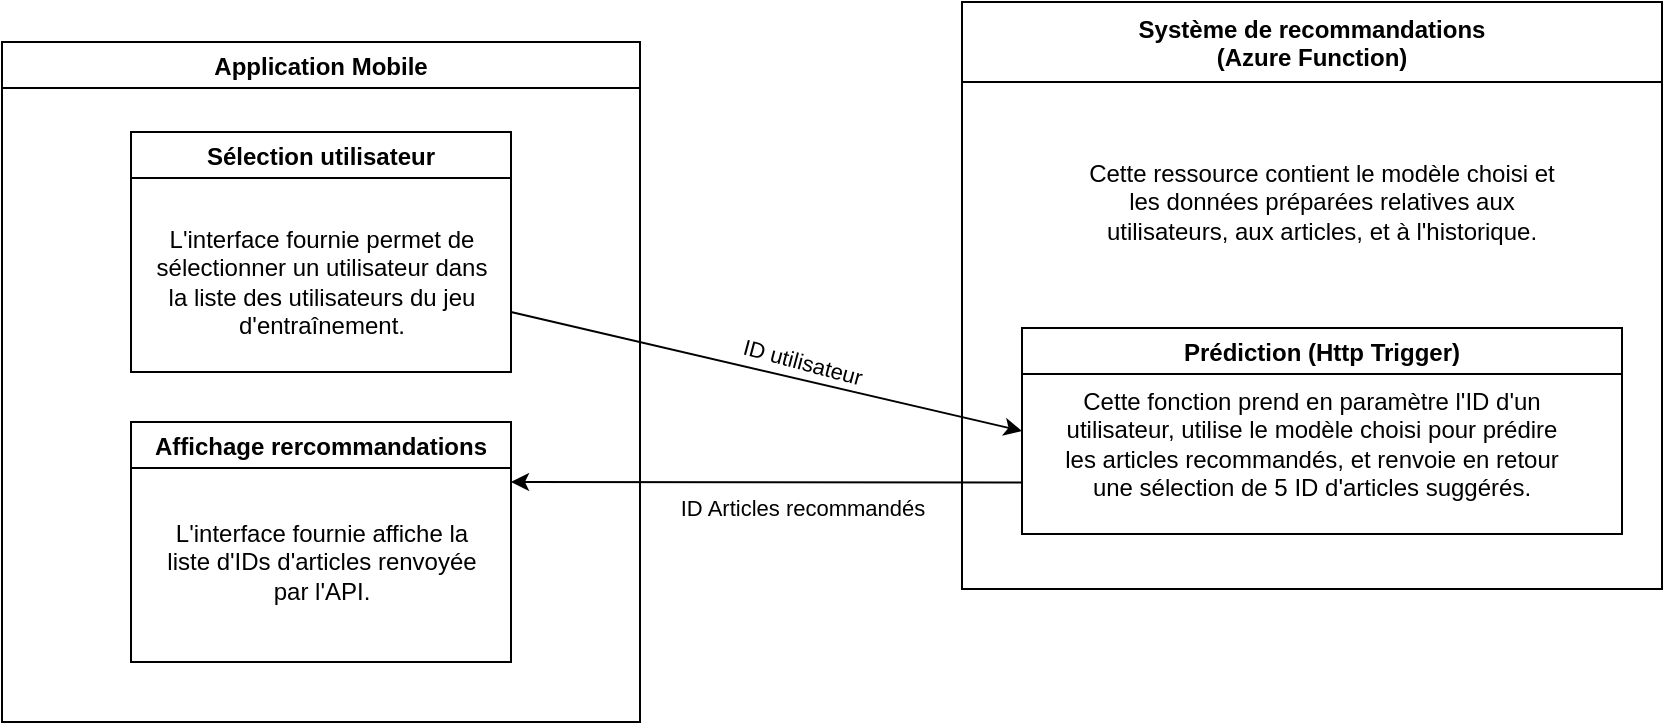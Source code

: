 <mxfile version="17.4.0" type="device"><diagram id="Fg7YRWWY_yKMhuWoSxDw" name="Page-1"><mxGraphModel dx="1422" dy="705" grid="1" gridSize="10" guides="1" tooltips="1" connect="1" arrows="1" fold="1" page="1" pageScale="1" pageWidth="827" pageHeight="1169" math="0" shadow="0"><root><mxCell id="0"/><mxCell id="1" parent="0"/><mxCell id="ZIJjPNC60wdLNvJtskQy-8" value="Système de recommandations&#10;(Azure Function)" style="swimlane;startSize=40;" parent="1" vertex="1"><mxGeometry x="660" y="520" width="350" height="293.5" as="geometry"/></mxCell><mxCell id="ZIJjPNC60wdLNvJtskQy-27" value="Prédiction (Http Trigger)" style="swimlane;" parent="ZIJjPNC60wdLNvJtskQy-8" vertex="1"><mxGeometry x="30" y="163" width="300" height="103" as="geometry"/></mxCell><mxCell id="ZIJjPNC60wdLNvJtskQy-29" value="Cette fonction prend en paramètre l'ID d'un utilisateur, utilise le modèle choisi pour prédire les articles recommandés, et renvoie en retour une sélection de 5 ID d'articles suggérés." style="text;html=1;strokeColor=none;fillColor=none;align=center;verticalAlign=middle;whiteSpace=wrap;rounded=0;" parent="ZIJjPNC60wdLNvJtskQy-27" vertex="1"><mxGeometry x="20" y="35" width="250" height="45" as="geometry"/></mxCell><mxCell id="Fly91a-u9aMjSrCroDlc-6" value="Cette ressource contient le modèle choisi et les données préparées relatives aux utilisateurs, aux articles, et à l'historique." style="text;html=1;strokeColor=none;fillColor=none;align=center;verticalAlign=middle;whiteSpace=wrap;rounded=0;" vertex="1" parent="ZIJjPNC60wdLNvJtskQy-8"><mxGeometry x="55" y="60" width="250" height="80" as="geometry"/></mxCell><mxCell id="ZIJjPNC60wdLNvJtskQy-9" value="Application Mobile" style="swimlane;" parent="1" vertex="1"><mxGeometry x="180" y="540" width="319" height="340" as="geometry"/></mxCell><mxCell id="Fly91a-u9aMjSrCroDlc-2" value="Sélection utilisateur" style="swimlane;" vertex="1" parent="ZIJjPNC60wdLNvJtskQy-9"><mxGeometry x="64.5" y="45" width="190" height="120" as="geometry"/></mxCell><mxCell id="Fly91a-u9aMjSrCroDlc-3" value="L'interface fournie permet de sélectionner un utilisateur dans la liste des utilisateurs du jeu d'entraînement." style="text;html=1;strokeColor=none;fillColor=none;align=center;verticalAlign=middle;whiteSpace=wrap;rounded=0;" vertex="1" parent="Fly91a-u9aMjSrCroDlc-2"><mxGeometry x="10" y="30" width="170" height="90" as="geometry"/></mxCell><mxCell id="Fly91a-u9aMjSrCroDlc-4" value="Affichage rercommandations" style="swimlane;" vertex="1" parent="ZIJjPNC60wdLNvJtskQy-9"><mxGeometry x="64.5" y="190" width="190" height="120" as="geometry"/></mxCell><mxCell id="Fly91a-u9aMjSrCroDlc-5" value="L'interface fournie affiche la liste d'IDs d'articles renvoyée par l'API." style="text;html=1;strokeColor=none;fillColor=none;align=center;verticalAlign=middle;whiteSpace=wrap;rounded=0;" vertex="1" parent="Fly91a-u9aMjSrCroDlc-4"><mxGeometry x="10" y="30" width="170" height="80" as="geometry"/></mxCell><mxCell id="ZIJjPNC60wdLNvJtskQy-30" value="" style="endArrow=classic;html=1;rounded=0;exitX=1;exitY=0.75;exitDx=0;exitDy=0;entryX=0;entryY=0.5;entryDx=0;entryDy=0;" parent="1" source="Fly91a-u9aMjSrCroDlc-2" target="ZIJjPNC60wdLNvJtskQy-27" edge="1"><mxGeometry width="50" height="50" relative="1" as="geometry"><mxPoint x="760" y="740" as="sourcePoint"/><mxPoint x="810" y="690" as="targetPoint"/></mxGeometry></mxCell><mxCell id="ZIJjPNC60wdLNvJtskQy-31" value="ID utilisateur" style="edgeLabel;html=1;align=center;verticalAlign=middle;resizable=0;points=[];rotation=15;" parent="ZIJjPNC60wdLNvJtskQy-30" vertex="1" connectable="0"><mxGeometry x="-0.2" y="-3" relative="1" as="geometry"><mxPoint x="44" y="-2" as="offset"/></mxGeometry></mxCell><mxCell id="ZIJjPNC60wdLNvJtskQy-32" value="" style="endArrow=classic;html=1;rounded=0;exitX=0;exitY=0.75;exitDx=0;exitDy=0;entryX=1;entryY=0.25;entryDx=0;entryDy=0;" parent="1" source="ZIJjPNC60wdLNvJtskQy-27" target="Fly91a-u9aMjSrCroDlc-4" edge="1"><mxGeometry width="50" height="50" relative="1" as="geometry"><mxPoint x="760" y="740" as="sourcePoint"/><mxPoint x="410" y="830" as="targetPoint"/></mxGeometry></mxCell><mxCell id="ZIJjPNC60wdLNvJtskQy-33" value="ID Articles recommandés" style="edgeLabel;html=1;align=center;verticalAlign=middle;resizable=0;points=[];rotation=0;" parent="ZIJjPNC60wdLNvJtskQy-32" vertex="1" connectable="0"><mxGeometry x="-0.318" y="-2" relative="1" as="geometry"><mxPoint x="-23" y="15" as="offset"/></mxGeometry></mxCell></root></mxGraphModel></diagram></mxfile>